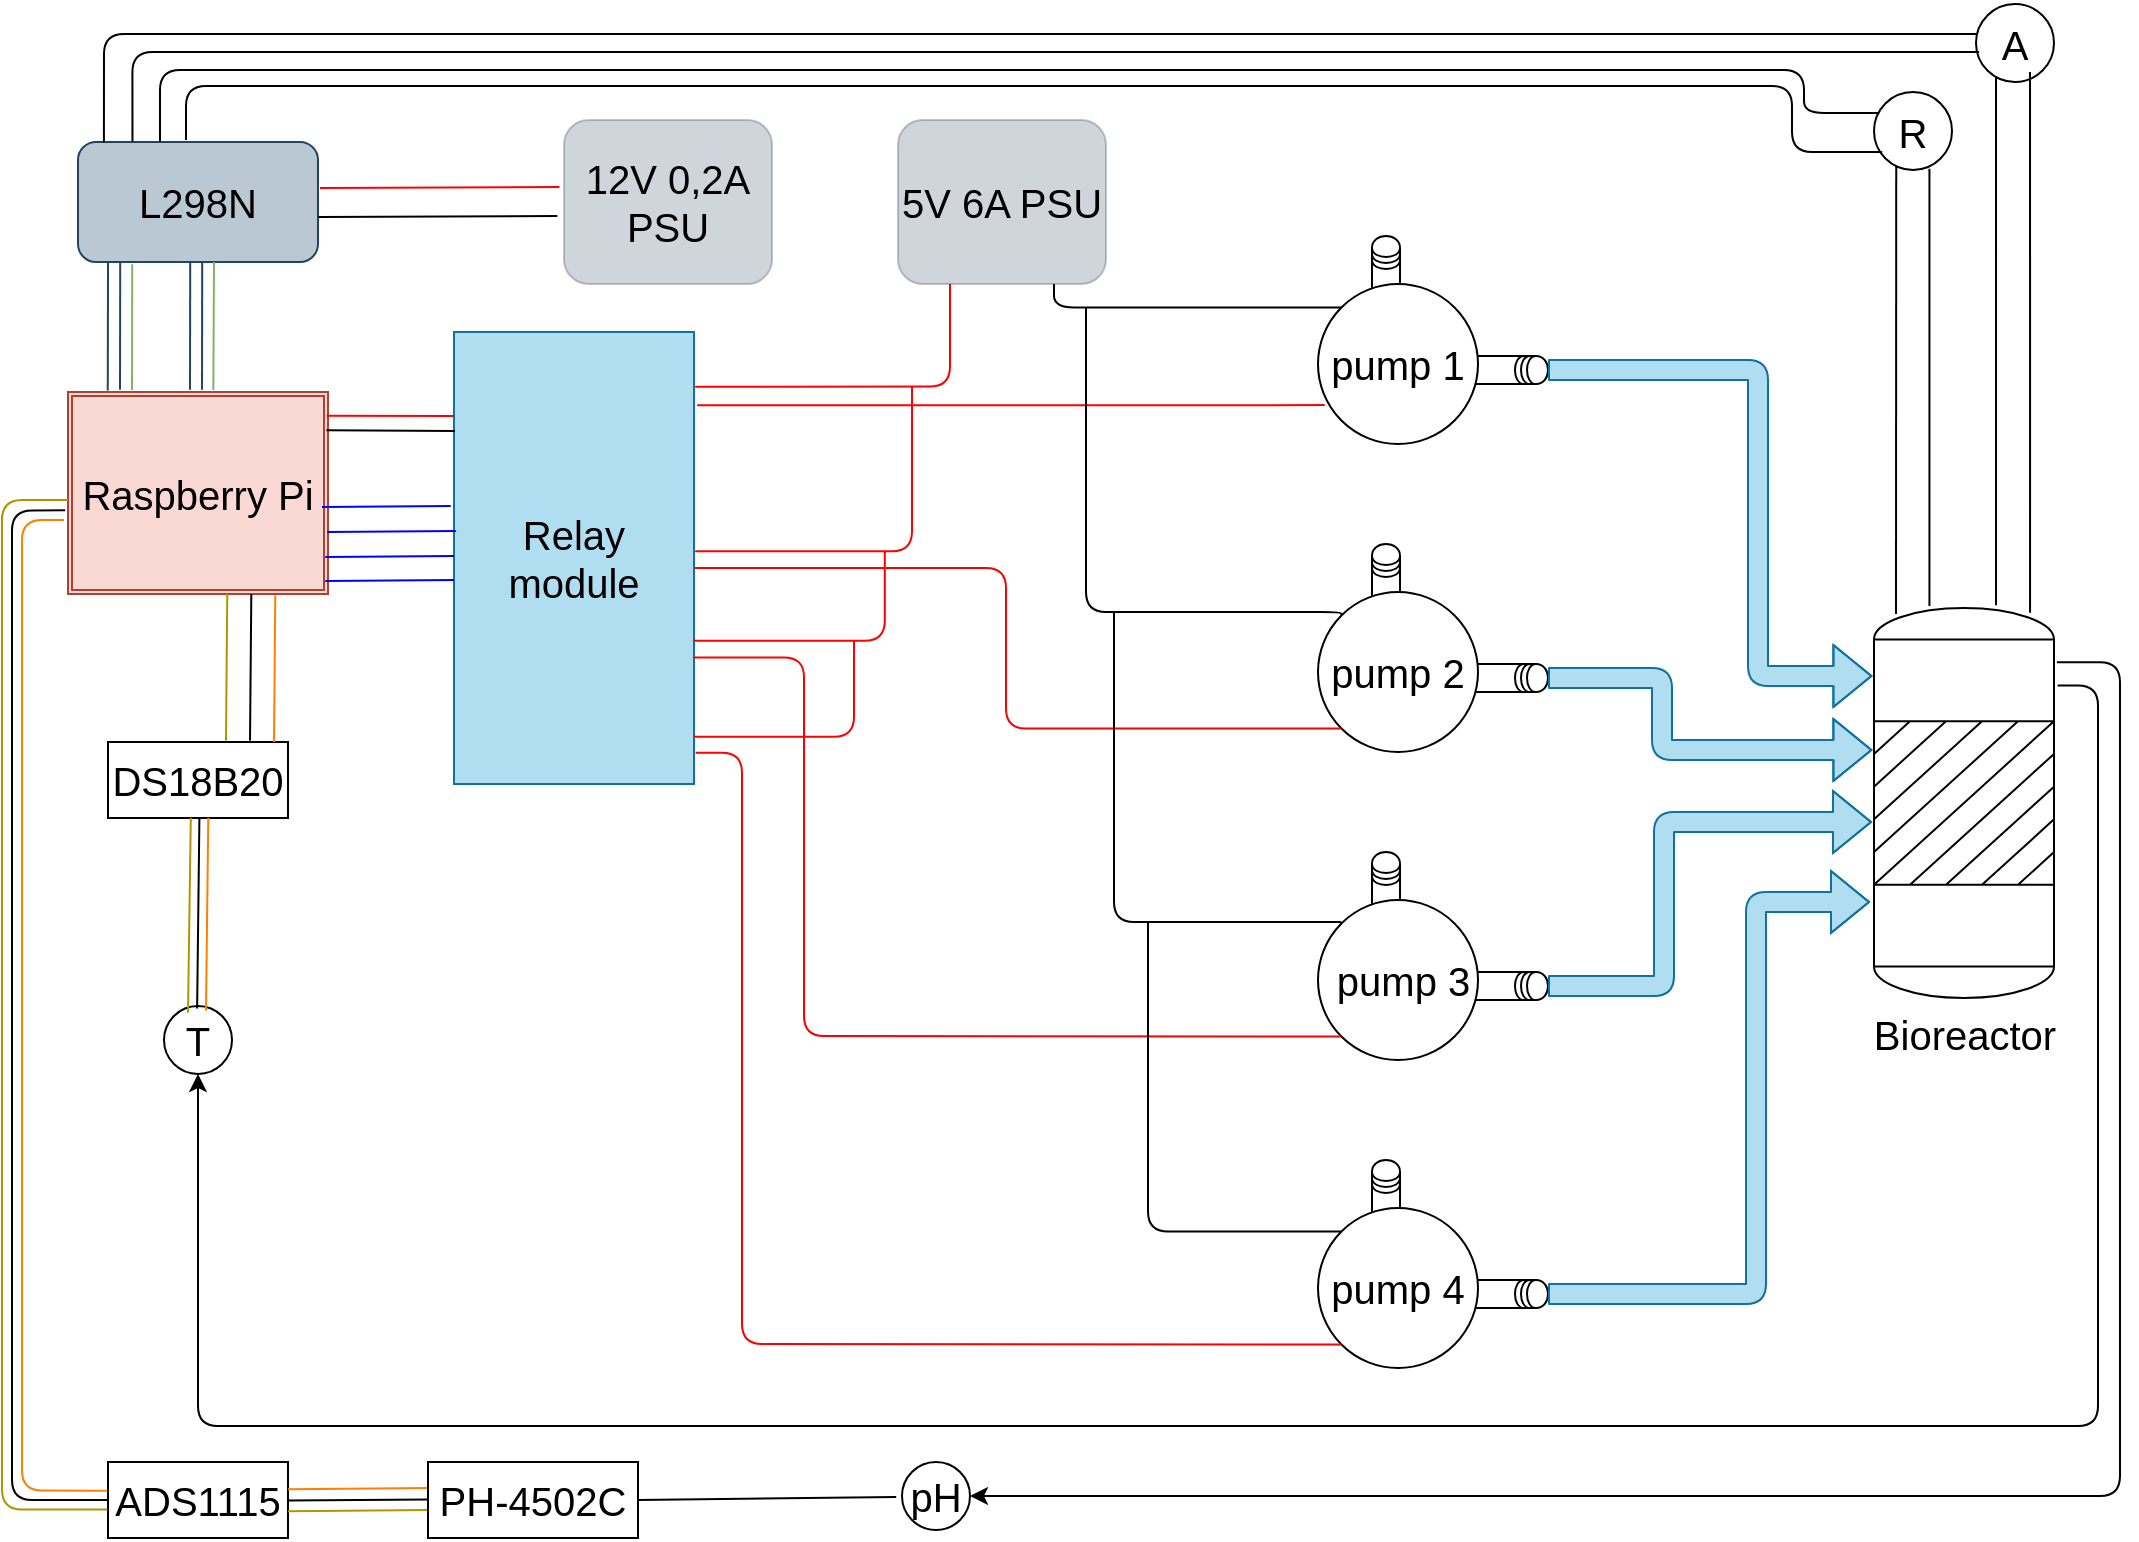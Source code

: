 <mxfile>
    <diagram id="8Ivfi7Xrlxy1uvxkMWFY" name="Page-1">
        <mxGraphModel dx="1785" dy="883" grid="0" gridSize="10" guides="1" tooltips="1" connect="1" arrows="1" fold="1" page="1" pageScale="1" pageWidth="1100" pageHeight="850" background="#ffffff" math="0" shadow="0">
            <root>
                <mxCell id="0"/>
                <mxCell id="1" parent="0"/>
                <mxCell id="34" value="" style="group;fontFamily=Helvetica;" parent="1" vertex="1" connectable="0">
                    <mxGeometry x="675" y="142" width="115" height="566" as="geometry"/>
                </mxCell>
                <mxCell id="19" value="" style="group;fontFamily=Helvetica;" parent="34" vertex="1" connectable="0">
                    <mxGeometry width="115" height="104" as="geometry"/>
                </mxCell>
                <mxCell id="17" value="" style="shape=datastore;whiteSpace=wrap;html=1;hachureGap=4;strokeColor=#000000;fontFamily=Helvetica;fontSize=20;fontColor=#000000;fillColor=#FFFFFF;gradientColor=none;rotation=90;" parent="19" vertex="1">
                    <mxGeometry x="84" y="43" width="14" height="48" as="geometry"/>
                </mxCell>
                <mxCell id="18" value="" style="shape=datastore;whiteSpace=wrap;html=1;hachureGap=4;strokeColor=#000000;fontFamily=Helvetica;fontSize=20;fontColor=#000000;fillColor=#FFFFFF;gradientColor=none;rotation=0;" parent="19" vertex="1">
                    <mxGeometry x="27" width="14" height="48" as="geometry"/>
                </mxCell>
                <mxCell id="15" value="pump 1" style="ellipse;whiteSpace=wrap;html=1;aspect=fixed;hachureGap=4;strokeColor=#000000;fontFamily=Helvetica;fontSize=20;fontColor=#000000;fillColor=#FFFFFF;gradientColor=none;" parent="19" vertex="1">
                    <mxGeometry y="24" width="80" height="80" as="geometry"/>
                </mxCell>
                <mxCell id="20" value="" style="group;fontFamily=Helvetica;" parent="34" vertex="1" connectable="0">
                    <mxGeometry y="462" width="115" height="104" as="geometry"/>
                </mxCell>
                <mxCell id="22" value="" style="shape=datastore;whiteSpace=wrap;html=1;hachureGap=4;strokeColor=#000000;fontFamily=Helvetica;fontSize=20;fontColor=#000000;fillColor=#FFFFFF;gradientColor=none;rotation=90;" parent="20" vertex="1">
                    <mxGeometry x="84" y="43" width="14" height="48" as="geometry"/>
                </mxCell>
                <mxCell id="23" value="" style="shape=datastore;whiteSpace=wrap;html=1;hachureGap=4;strokeColor=#000000;fontFamily=Helvetica;fontSize=20;fontColor=#000000;fillColor=#FFFFFF;gradientColor=none;rotation=0;" parent="20" vertex="1">
                    <mxGeometry x="27" width="14" height="48" as="geometry"/>
                </mxCell>
                <mxCell id="21" value="pump 4" style="ellipse;whiteSpace=wrap;html=1;aspect=fixed;hachureGap=4;strokeColor=#000000;fontFamily=Helvetica;fontSize=20;fontColor=#000000;fillColor=#FFFFFF;gradientColor=none;" parent="20" vertex="1">
                    <mxGeometry y="24" width="80" height="80" as="geometry"/>
                </mxCell>
                <mxCell id="25" value="" style="group;fontFamily=Helvetica;" parent="34" vertex="1" connectable="0">
                    <mxGeometry y="308" width="115" height="104" as="geometry"/>
                </mxCell>
                <mxCell id="33" style="edgeStyle=none;hachureGap=4;html=1;exitX=0.5;exitY=1;exitDx=0;exitDy=0;strokeColor=#000000;fontFamily=Helvetica;fontSize=16;fontColor=#000000;" parent="25" source="27" target="26" edge="1">
                    <mxGeometry relative="1" as="geometry"/>
                </mxCell>
                <mxCell id="27" value="" style="shape=datastore;whiteSpace=wrap;html=1;hachureGap=4;strokeColor=#000000;fontFamily=Helvetica;fontSize=20;fontColor=#000000;fillColor=#FFFFFF;gradientColor=none;rotation=90;" parent="25" vertex="1">
                    <mxGeometry x="84" y="43" width="14" height="48" as="geometry"/>
                </mxCell>
                <mxCell id="28" value="" style="shape=datastore;whiteSpace=wrap;html=1;hachureGap=4;strokeColor=#000000;fontFamily=Helvetica;fontSize=20;fontColor=#000000;fillColor=#FFFFFF;gradientColor=none;rotation=0;" parent="25" vertex="1">
                    <mxGeometry x="27" width="14" height="48" as="geometry"/>
                </mxCell>
                <mxCell id="26" value="&amp;nbsp;pump 3" style="ellipse;whiteSpace=wrap;html=1;aspect=fixed;hachureGap=4;strokeColor=#000000;fontFamily=Helvetica;fontSize=20;fontColor=#000000;fillColor=#FFFFFF;gradientColor=none;" parent="25" vertex="1">
                    <mxGeometry y="24" width="80" height="80" as="geometry"/>
                </mxCell>
                <mxCell id="29" value="" style="group;fontFamily=Helvetica;" parent="34" vertex="1" connectable="0">
                    <mxGeometry y="154" width="115" height="104" as="geometry"/>
                </mxCell>
                <mxCell id="31" value="" style="shape=datastore;whiteSpace=wrap;html=1;hachureGap=4;strokeColor=#000000;fontFamily=Helvetica;fontSize=20;fontColor=#000000;fillColor=#FFFFFF;gradientColor=none;rotation=90;" parent="29" vertex="1">
                    <mxGeometry x="84" y="43" width="14" height="48" as="geometry"/>
                </mxCell>
                <mxCell id="32" value="" style="shape=datastore;whiteSpace=wrap;html=1;hachureGap=4;strokeColor=#000000;fontFamily=Helvetica;fontSize=20;fontColor=#000000;fillColor=#FFFFFF;gradientColor=none;rotation=0;" parent="29" vertex="1">
                    <mxGeometry x="27" width="14" height="48" as="geometry"/>
                </mxCell>
                <mxCell id="30" value="pump 2" style="ellipse;whiteSpace=wrap;html=1;aspect=fixed;hachureGap=4;strokeColor=#000000;fontFamily=Helvetica;fontSize=20;fontColor=#000000;fillColor=#FFFFFF;gradientColor=none;" parent="29" vertex="1">
                    <mxGeometry y="24" width="80" height="80" as="geometry"/>
                </mxCell>
                <mxCell id="2" value="&lt;font color=&quot;#000000&quot;&gt;Raspberry Pi&lt;/font&gt;" style="shape=ext;double=1;rounded=0;whiteSpace=wrap;html=1;hachureGap=4;fontFamily=Helvetica;fontSize=20;fillColor=#fad9d5;strokeColor=#ae4132;" parent="1" vertex="1">
                    <mxGeometry x="50" y="220" width="130" height="101" as="geometry"/>
                </mxCell>
                <mxCell id="3" value="Bioreactor" style="shape=mxgraph.pid.vessels.reactor;html=1;pointerEvents=1;align=center;verticalLabelPosition=bottom;verticalAlign=top;dashed=0;hachureGap=4;strokeColor=#000000;fontFamily=Helvetica;fontSize=20;fontColor=#000000;fillColor=#FFFFFF;rounded=0;gradientColor=none;" parent="1" vertex="1">
                    <mxGeometry x="953" y="328" width="90" height="195" as="geometry"/>
                </mxCell>
                <mxCell id="7" value="&lt;font color=&quot;#000000&quot;&gt;Relay module&lt;/font&gt;" style="rounded=0;whiteSpace=wrap;html=1;hachureGap=4;fontFamily=Helvetica;fontSize=20;fillColor=#b1ddf0;strokeColor=#10739e;" parent="1" vertex="1">
                    <mxGeometry x="243" y="190" width="120" height="226" as="geometry"/>
                </mxCell>
                <mxCell id="40" style="edgeStyle=orthogonalEdgeStyle;hachureGap=4;html=1;exitX=0.75;exitY=1;exitDx=0;exitDy=0;entryX=0;entryY=0;entryDx=0;entryDy=0;strokeColor=#000000;fontFamily=Helvetica;fontSize=16;fontColor=#000000;endArrow=none;endFill=0;" parent="1" source="37" target="15" edge="1">
                    <mxGeometry relative="1" as="geometry">
                        <Array as="points">
                            <mxPoint x="543" y="178"/>
                        </Array>
                    </mxGeometry>
                </mxCell>
                <mxCell id="43" style="edgeStyle=orthogonalEdgeStyle;hachureGap=4;html=1;exitX=0.25;exitY=1;exitDx=0;exitDy=0;entryX=1.005;entryY=0.121;entryDx=0;entryDy=0;entryPerimeter=0;strokeColor=#FF0000;fontFamily=Helvetica;fontSize=16;fontColor=#000000;endArrow=none;endFill=0;" parent="1" source="37" target="7" edge="1">
                    <mxGeometry relative="1" as="geometry"/>
                </mxCell>
                <mxCell id="37" value="5V 6A PSU" style="rounded=1;whiteSpace=wrap;html=1;hachureGap=4;strokeColor=#314354;fontFamily=Helvetica;fontSize=20;fontColor=#000000;fillColor=#647687;opacity=30;" parent="1" vertex="1">
                    <mxGeometry x="465" y="84" width="104" height="82" as="geometry"/>
                </mxCell>
                <mxCell id="44" style="hachureGap=4;html=1;exitX=0.042;exitY=0.757;exitDx=0;exitDy=0;entryX=1.013;entryY=0.162;entryDx=0;entryDy=0;entryPerimeter=0;strokeColor=#FF0000;fontFamily=Helvetica;fontSize=16;fontColor=#000000;endArrow=none;endFill=0;exitPerimeter=0;" parent="1" source="15" target="7" edge="1">
                    <mxGeometry relative="1" as="geometry"/>
                </mxCell>
                <mxCell id="47" style="edgeStyle=orthogonalEdgeStyle;hachureGap=4;html=1;entryX=0;entryY=0;entryDx=0;entryDy=0;strokeColor=#000000;fontFamily=Helvetica;fontSize=16;fontColor=#000000;endArrow=none;endFill=0;" parent="1" target="30" edge="1">
                    <mxGeometry relative="1" as="geometry">
                        <Array as="points">
                            <mxPoint x="559" y="330"/>
                            <mxPoint x="687" y="330"/>
                        </Array>
                        <mxPoint x="559" y="178" as="sourcePoint"/>
                    </mxGeometry>
                </mxCell>
                <mxCell id="48" style="edgeStyle=orthogonalEdgeStyle;hachureGap=4;html=1;exitX=0;exitY=1;exitDx=0;exitDy=0;entryX=1.002;entryY=0.522;entryDx=0;entryDy=0;entryPerimeter=0;strokeColor=#FF0000;fontFamily=Helvetica;fontSize=16;fontColor=#000000;endArrow=none;endFill=0;" parent="1" source="30" target="7" edge="1">
                    <mxGeometry relative="1" as="geometry"/>
                </mxCell>
                <mxCell id="51" style="edgeStyle=orthogonalEdgeStyle;hachureGap=4;html=1;entryX=0;entryY=0;entryDx=0;entryDy=0;strokeColor=#000000;fontFamily=Helvetica;fontSize=16;fontColor=#000000;endArrow=none;endFill=0;" parent="1" target="26" edge="1">
                    <mxGeometry relative="1" as="geometry">
                        <Array as="points">
                            <mxPoint x="573" y="485"/>
                            <mxPoint x="687" y="485"/>
                        </Array>
                        <mxPoint x="573" y="330" as="sourcePoint"/>
                    </mxGeometry>
                </mxCell>
                <mxCell id="52" style="edgeStyle=orthogonalEdgeStyle;hachureGap=4;html=1;exitX=0;exitY=1;exitDx=0;exitDy=0;entryX=0.996;entryY=0.72;entryDx=0;entryDy=0;entryPerimeter=0;strokeColor=#FF0000;fontFamily=Helvetica;fontSize=16;fontColor=#000000;endArrow=none;endFill=0;" parent="1" source="26" target="7" edge="1">
                    <mxGeometry relative="1" as="geometry">
                        <Array as="points">
                            <mxPoint x="662" y="542"/>
                            <mxPoint x="418" y="542"/>
                            <mxPoint x="418" y="353"/>
                        </Array>
                    </mxGeometry>
                </mxCell>
                <mxCell id="54" style="edgeStyle=orthogonalEdgeStyle;hachureGap=4;html=1;entryX=0;entryY=0;entryDx=0;entryDy=0;strokeColor=#000000;fontFamily=Helvetica;fontSize=16;fontColor=#000000;endArrow=none;endFill=0;" parent="1" target="21" edge="1">
                    <mxGeometry relative="1" as="geometry">
                        <mxPoint x="590" y="485" as="sourcePoint"/>
                        <Array as="points">
                            <mxPoint x="590" y="640"/>
                        </Array>
                    </mxGeometry>
                </mxCell>
                <mxCell id="55" style="edgeStyle=orthogonalEdgeStyle;hachureGap=4;html=1;exitX=0;exitY=1;exitDx=0;exitDy=0;entryX=1.007;entryY=0.931;entryDx=0;entryDy=0;entryPerimeter=0;strokeColor=#FF0000;fontFamily=Helvetica;fontSize=16;fontColor=#000000;endArrow=none;endFill=0;" parent="1" source="21" target="7" edge="1">
                    <mxGeometry relative="1" as="geometry">
                        <Array as="points">
                            <mxPoint x="663" y="696"/>
                            <mxPoint x="387" y="696"/>
                            <mxPoint x="387" y="400"/>
                        </Array>
                    </mxGeometry>
                </mxCell>
                <mxCell id="58" style="hachureGap=4;html=1;exitX=0.995;exitY=0.118;exitDx=0;exitDy=0;entryX=0;entryY=0.186;entryDx=0;entryDy=0;entryPerimeter=0;strokeColor=#FF0000;fontFamily=Helvetica;fontSize=16;fontColor=#000000;endArrow=none;endFill=0;exitPerimeter=0;" parent="1" source="2" target="7" edge="1">
                    <mxGeometry relative="1" as="geometry">
                        <mxPoint x="277" y="169" as="sourcePoint"/>
                    </mxGeometry>
                </mxCell>
                <mxCell id="59" style="edgeStyle=none;hachureGap=4;html=1;exitX=0.994;exitY=0.189;exitDx=0;exitDy=0;entryX=0.004;entryY=0.219;entryDx=0;entryDy=0;strokeColor=#000000;fontFamily=Helvetica;fontSize=16;fontColor=#000000;endArrow=none;endFill=0;exitPerimeter=0;entryPerimeter=0;" parent="1" source="2" target="7" edge="1">
                    <mxGeometry relative="1" as="geometry">
                        <mxPoint x="329" y="169" as="sourcePoint"/>
                    </mxGeometry>
                </mxCell>
                <mxCell id="71" value="" style="endArrow=none;html=1;hachureGap=4;strokeColor=#0000FF;fontFamily=Helvetica;fontSize=16;fontColor=#000000;exitX=0.997;exitY=0.475;exitDx=0;exitDy=0;exitPerimeter=0;entryX=0.008;entryY=0.343;entryDx=0;entryDy=0;entryPerimeter=0;" parent="1" edge="1">
                    <mxGeometry width="50" height="50" relative="1" as="geometry">
                        <mxPoint x="179.61" y="289.975" as="sourcePoint"/>
                        <mxPoint x="243.96" y="289.518" as="targetPoint"/>
                    </mxGeometry>
                </mxCell>
                <mxCell id="74" value="" style="endArrow=none;html=1;hachureGap=4;strokeColor=#0000FF;fontFamily=Helvetica;fontSize=16;fontColor=#000000;exitX=0.997;exitY=0.475;exitDx=0;exitDy=0;exitPerimeter=0;entryX=0.008;entryY=0.343;entryDx=0;entryDy=0;entryPerimeter=0;" parent="1" edge="1">
                    <mxGeometry width="50" height="50" relative="1" as="geometry">
                        <mxPoint x="178.65" y="302.455" as="sourcePoint"/>
                        <mxPoint x="243.0" y="301.998" as="targetPoint"/>
                    </mxGeometry>
                </mxCell>
                <mxCell id="75" value="" style="endArrow=none;html=1;hachureGap=4;strokeColor=#0000FF;fontFamily=Helvetica;fontSize=16;fontColor=#000000;exitX=0.997;exitY=0.475;exitDx=0;exitDy=0;exitPerimeter=0;entryX=0.008;entryY=0.343;entryDx=0;entryDy=0;entryPerimeter=0;" parent="1" edge="1">
                    <mxGeometry width="50" height="50" relative="1" as="geometry">
                        <mxPoint x="177.0" y="277.455" as="sourcePoint"/>
                        <mxPoint x="241.35" y="276.998" as="targetPoint"/>
                    </mxGeometry>
                </mxCell>
                <mxCell id="76" value="" style="endArrow=none;html=1;hachureGap=4;strokeColor=#0000FF;fontFamily=Helvetica;fontSize=16;fontColor=#000000;exitX=0.997;exitY=0.475;exitDx=0;exitDy=0;exitPerimeter=0;entryX=0.008;entryY=0.343;entryDx=0;entryDy=0;entryPerimeter=0;" parent="1" edge="1">
                    <mxGeometry width="50" height="50" relative="1" as="geometry">
                        <mxPoint x="178.65" y="314.455" as="sourcePoint"/>
                        <mxPoint x="243.0" y="313.998" as="targetPoint"/>
                    </mxGeometry>
                </mxCell>
                <mxCell id="78" value="DS18B20" style="rounded=0;whiteSpace=wrap;html=1;hachureGap=4;strokeColor=#000000;strokeWidth=1;fontFamily=Helvetica;fontSize=20;fontColor=#000000;fillColor=#FFFFFF;gradientColor=none;" parent="1" vertex="1">
                    <mxGeometry x="70" y="395" width="90" height="38" as="geometry"/>
                </mxCell>
                <mxCell id="79" value="" style="endArrow=none;html=1;hachureGap=4;strokeColor=#000000;fontFamily=Helvetica;fontSize=16;fontColor=#000000;entryX=0.705;entryY=1;entryDx=0;entryDy=0;entryPerimeter=0;exitX=0.789;exitY=-0.018;exitDx=0;exitDy=0;exitPerimeter=0;" parent="1" source="78" target="2" edge="1">
                    <mxGeometry width="50" height="50" relative="1" as="geometry">
                        <mxPoint x="129" y="395" as="sourcePoint"/>
                        <mxPoint x="179" y="345" as="targetPoint"/>
                    </mxGeometry>
                </mxCell>
                <mxCell id="80" value="" style="endArrow=none;html=1;hachureGap=4;strokeColor=#B09500;fontFamily=Helvetica;fontSize=16;fontColor=#000000;entryX=0.705;entryY=1;entryDx=0;entryDy=0;entryPerimeter=0;exitX=0.789;exitY=-0.018;exitDx=0;exitDy=0;exitPerimeter=0;fillColor=#e3c800;" parent="1" edge="1">
                    <mxGeometry width="50" height="50" relative="1" as="geometry">
                        <mxPoint x="129" y="394.316" as="sourcePoint"/>
                        <mxPoint x="129.64" y="321" as="targetPoint"/>
                    </mxGeometry>
                </mxCell>
                <mxCell id="81" value="" style="endArrow=none;html=1;hachureGap=4;strokeColor=#FF8000;fontFamily=Helvetica;fontSize=16;fontColor=#000000;entryX=0.705;entryY=1;entryDx=0;entryDy=0;entryPerimeter=0;exitX=0.789;exitY=-0.018;exitDx=0;exitDy=0;exitPerimeter=0;" parent="1" edge="1">
                    <mxGeometry width="50" height="50" relative="1" as="geometry">
                        <mxPoint x="153" y="394.996" as="sourcePoint"/>
                        <mxPoint x="153.64" y="321.68" as="targetPoint"/>
                    </mxGeometry>
                </mxCell>
                <mxCell id="99" style="edgeStyle=orthogonalEdgeStyle;hachureGap=4;html=1;exitX=0.5;exitY=1;exitDx=0;exitDy=0;strokeColor=#000000;fontFamily=Helvetica;fontSize=16;fontColor=#000000;endArrow=none;endFill=0;entryX=1.02;entryY=0.199;entryDx=0;entryDy=0;entryPerimeter=0;startArrow=classic;startFill=1;" parent="1" source="85" target="3" edge="1">
                    <mxGeometry relative="1" as="geometry">
                        <mxPoint x="952" y="486" as="targetPoint"/>
                        <Array as="points">
                            <mxPoint x="115" y="737"/>
                            <mxPoint x="1065" y="737"/>
                            <mxPoint x="1065" y="367"/>
                        </Array>
                    </mxGeometry>
                </mxCell>
                <mxCell id="85" value="T" style="ellipse;whiteSpace=wrap;html=1;aspect=fixed;hachureGap=4;strokeColor=#000000;strokeWidth=1;fontFamily=Helvetica;fontSize=20;fontColor=#000000;fillColor=#FFFFFF;gradientColor=none;" parent="1" vertex="1">
                    <mxGeometry x="98" y="527" width="34" height="34" as="geometry"/>
                </mxCell>
                <mxCell id="86" value="" style="endArrow=none;html=1;hachureGap=4;strokeColor=#B09500;fontFamily=Helvetica;fontSize=16;fontColor=#000000;entryX=0.46;entryY=0.996;entryDx=0;entryDy=0;entryPerimeter=0;exitX=0.789;exitY=-0.018;exitDx=0;exitDy=0;exitPerimeter=0;fillColor=#e3c800;" parent="1" target="78" edge="1">
                    <mxGeometry width="50" height="50" relative="1" as="geometry">
                        <mxPoint x="110" y="530.316" as="sourcePoint"/>
                        <mxPoint x="110.64" y="457" as="targetPoint"/>
                    </mxGeometry>
                </mxCell>
                <mxCell id="88" value="" style="endArrow=none;html=1;hachureGap=4;strokeColor=#FF8000;fontFamily=Helvetica;fontSize=16;fontColor=#000000;entryX=0.557;entryY=0.998;entryDx=0;entryDy=0;entryPerimeter=0;exitX=0.789;exitY=-0.018;exitDx=0;exitDy=0;exitPerimeter=0;" parent="1" target="78" edge="1">
                    <mxGeometry width="50" height="50" relative="1" as="geometry">
                        <mxPoint x="119" y="529.316" as="sourcePoint"/>
                        <mxPoint x="119.64" y="456" as="targetPoint"/>
                    </mxGeometry>
                </mxCell>
                <mxCell id="89" value="" style="endArrow=none;html=1;hachureGap=4;strokeColor=#000000;fontFamily=Helvetica;fontSize=16;fontColor=#000000;entryX=0.46;entryY=0.996;entryDx=0;entryDy=0;entryPerimeter=0;exitX=0.487;exitY=0.038;exitDx=0;exitDy=0;exitPerimeter=0;" parent="1" source="85" edge="1">
                    <mxGeometry width="50" height="50" relative="1" as="geometry">
                        <mxPoint x="114.3" y="530.466" as="sourcePoint"/>
                        <mxPoint x="115.7" y="432.998" as="targetPoint"/>
                    </mxGeometry>
                </mxCell>
                <mxCell id="92" value="ADS1115" style="rounded=0;whiteSpace=wrap;html=1;hachureGap=4;strokeColor=#000000;strokeWidth=1;fontFamily=Helvetica;fontSize=20;fontColor=#000000;fillColor=#FFFFFF;gradientColor=none;" parent="1" vertex="1">
                    <mxGeometry x="70" y="755" width="90" height="38" as="geometry"/>
                </mxCell>
                <mxCell id="93" value="" style="endArrow=none;html=1;hachureGap=4;strokeColor=#000000;fontFamily=Helvetica;fontSize=16;fontColor=#000000;edgeStyle=orthogonalEdgeStyle;exitX=0;exitY=0.5;exitDx=0;exitDy=0;entryX=-0.011;entryY=0.586;entryDx=0;entryDy=0;entryPerimeter=0;" parent="1" source="92" target="2" edge="1">
                    <mxGeometry width="50" height="50" relative="1" as="geometry">
                        <mxPoint x="105" y="710" as="sourcePoint"/>
                        <mxPoint x="49" y="270" as="targetPoint"/>
                        <Array as="points">
                            <mxPoint x="22" y="774"/>
                            <mxPoint x="22" y="279"/>
                        </Array>
                    </mxGeometry>
                </mxCell>
                <mxCell id="94" value="" style="endArrow=none;html=1;hachureGap=4;strokeColor=#FF8000;fontFamily=Helvetica;fontSize=16;fontColor=#000000;edgeStyle=orthogonalEdgeStyle;exitX=-0.004;exitY=0.377;exitDx=0;exitDy=0;exitPerimeter=0;" parent="1" source="92" edge="1">
                    <mxGeometry width="50" height="50" relative="1" as="geometry">
                        <mxPoint x="74" y="777.0" as="sourcePoint"/>
                        <mxPoint x="48" y="284" as="targetPoint"/>
                        <Array as="points">
                            <mxPoint x="27" y="769"/>
                            <mxPoint x="27" y="284"/>
                            <mxPoint x="48" y="284"/>
                        </Array>
                    </mxGeometry>
                </mxCell>
                <mxCell id="95" value="" style="endArrow=none;html=1;hachureGap=4;strokeColor=#B09500;fontFamily=Helvetica;fontSize=16;fontColor=#000000;edgeStyle=orthogonalEdgeStyle;exitX=-0.004;exitY=0.624;exitDx=0;exitDy=0;exitPerimeter=0;fillColor=#e3c800;" parent="1" source="92" target="2" edge="1">
                    <mxGeometry width="50" height="50" relative="1" as="geometry">
                        <mxPoint x="62.5" y="783" as="sourcePoint"/>
                        <mxPoint x="41.5" y="279" as="targetPoint"/>
                        <Array as="points">
                            <mxPoint x="17" y="779"/>
                            <mxPoint x="17" y="274"/>
                        </Array>
                    </mxGeometry>
                </mxCell>
                <mxCell id="98" style="edgeStyle=orthogonalEdgeStyle;hachureGap=4;html=1;exitX=1;exitY=0.5;exitDx=0;exitDy=0;entryX=1.016;entryY=0.139;entryDx=0;entryDy=0;entryPerimeter=0;strokeColor=#000000;fontFamily=Helvetica;fontSize=16;fontColor=#000000;endArrow=none;endFill=0;startArrow=classic;startFill=1;" parent="1" source="97" target="3" edge="1">
                    <mxGeometry relative="1" as="geometry">
                        <Array as="points">
                            <mxPoint x="1076" y="772"/>
                            <mxPoint x="1076" y="355"/>
                        </Array>
                    </mxGeometry>
                </mxCell>
                <mxCell id="97" value="pH" style="ellipse;whiteSpace=wrap;html=1;aspect=fixed;hachureGap=4;strokeColor=#000000;strokeWidth=1;fontFamily=Helvetica;fontSize=20;fontColor=#000000;fillColor=#FFFFFF;gradientColor=none;" parent="1" vertex="1">
                    <mxGeometry x="467" y="755" width="34" height="34" as="geometry"/>
                </mxCell>
                <mxCell id="101" style="edgeStyle=orthogonalEdgeStyle;hachureGap=4;html=1;exitX=0.5;exitY=0;exitDx=0;exitDy=0;strokeColor=#10739e;fontFamily=Helvetica;fontSize=16;fontColor=#000000;endArrow=classic;endFill=1;shape=flexArrow;fillColor=#b1ddf0;" parent="1" source="27" edge="1">
                    <mxGeometry relative="1" as="geometry">
                        <Array as="points">
                            <mxPoint x="848" y="517"/>
                            <mxPoint x="848" y="435"/>
                        </Array>
                        <mxPoint x="952" y="435" as="targetPoint"/>
                    </mxGeometry>
                </mxCell>
                <mxCell id="106" value="" style="endArrow=none;html=1;hachureGap=4;strokeColor=#000000;fontFamily=Helvetica;fontSize=16;fontColor=#FF0000;exitX=0.999;exitY=0.711;exitDx=0;exitDy=0;exitPerimeter=0;entryX=0.009;entryY=0.777;entryDx=0;entryDy=0;entryPerimeter=0;fillColor=#e3c800;" parent="1" edge="1">
                    <mxGeometry width="50" height="50" relative="1" as="geometry">
                        <mxPoint x="160.0" y="774.298" as="sourcePoint"/>
                        <mxPoint x="230.396" y="773.698" as="targetPoint"/>
                    </mxGeometry>
                </mxCell>
                <mxCell id="107" value="" style="endArrow=none;html=1;hachureGap=4;strokeColor=#FF8000;fontFamily=Helvetica;fontSize=16;fontColor=#FF0000;exitX=0.999;exitY=0.711;exitDx=0;exitDy=0;exitPerimeter=0;entryX=0.009;entryY=0.777;entryDx=0;entryDy=0;entryPerimeter=0;fillColor=#e51400;" parent="1" edge="1">
                    <mxGeometry width="50" height="50" relative="1" as="geometry">
                        <mxPoint x="160" y="768.598" as="sourcePoint"/>
                        <mxPoint x="230.396" y="767.998" as="targetPoint"/>
                    </mxGeometry>
                </mxCell>
                <mxCell id="108" value="" style="endArrow=none;html=1;hachureGap=4;strokeColor=#B09500;fontFamily=Helvetica;fontSize=16;fontColor=#FF0000;exitX=0.999;exitY=0.711;exitDx=0;exitDy=0;exitPerimeter=0;entryX=0.009;entryY=0.777;entryDx=0;entryDy=0;entryPerimeter=0;fillColor=#e3c800;" parent="1" edge="1">
                    <mxGeometry width="50" height="50" relative="1" as="geometry">
                        <mxPoint x="160" y="779.598" as="sourcePoint"/>
                        <mxPoint x="230.396" y="778.998" as="targetPoint"/>
                    </mxGeometry>
                </mxCell>
                <mxCell id="109" value="PH-4502C" style="rounded=0;whiteSpace=wrap;html=1;hachureGap=4;strokeColor=#000000;strokeWidth=1;fontFamily=Helvetica;fontSize=20;fontColor=#000000;fillColor=#FFFFFF;gradientColor=none;" parent="1" vertex="1">
                    <mxGeometry x="230" y="755" width="105" height="38" as="geometry"/>
                </mxCell>
                <mxCell id="110" value="" style="endArrow=none;html=1;hachureGap=4;fontFamily=Helvetica;fontSize=16;fontColor=#FF0000;exitX=1;exitY=0.5;exitDx=0;exitDy=0;entryX=-0.085;entryY=0.513;entryDx=0;entryDy=0;entryPerimeter=0;strokeColor=#000000;" parent="1" source="109" target="97" edge="1">
                    <mxGeometry width="50" height="50" relative="1" as="geometry">
                        <mxPoint x="369" y="815" as="sourcePoint"/>
                        <mxPoint x="419" y="765" as="targetPoint"/>
                    </mxGeometry>
                </mxCell>
                <mxCell id="111" style="edgeStyle=orthogonalEdgeStyle;hachureGap=4;html=1;exitX=0.5;exitY=0;exitDx=0;exitDy=0;strokeColor=#10739e;fontFamily=Helvetica;fontSize=16;fontColor=#FF0000;shape=flexArrow;entryX=-0.009;entryY=0.364;entryDx=0;entryDy=0;entryPerimeter=0;fillColor=#b1ddf0;" parent="1" source="31" target="3" edge="1">
                    <mxGeometry relative="1" as="geometry">
                        <mxPoint x="950" y="399" as="targetPoint"/>
                        <Array as="points">
                            <mxPoint x="847" y="363"/>
                            <mxPoint x="847" y="399"/>
                        </Array>
                    </mxGeometry>
                </mxCell>
                <mxCell id="112" style="edgeStyle=orthogonalEdgeStyle;hachureGap=4;html=1;exitX=0.5;exitY=0;exitDx=0;exitDy=0;strokeColor=#10739e;fontFamily=Helvetica;fontSize=16;fontColor=#FF0000;endArrow=classic;endFill=1;shape=flexArrow;fillColor=#b1ddf0;" parent="1" source="22" edge="1">
                    <mxGeometry relative="1" as="geometry">
                        <mxPoint x="951" y="475" as="targetPoint"/>
                        <Array as="points">
                            <mxPoint x="894" y="671"/>
                            <mxPoint x="894" y="475"/>
                        </Array>
                    </mxGeometry>
                </mxCell>
                <mxCell id="113" style="edgeStyle=orthogonalEdgeStyle;hachureGap=4;html=1;exitX=0.5;exitY=0;exitDx=0;exitDy=0;entryX=-0.009;entryY=0.172;entryDx=0;entryDy=0;entryPerimeter=0;strokeColor=#10739e;fontFamily=Helvetica;fontSize=16;fontColor=#FF0000;endArrow=classic;endFill=1;shape=flexArrow;fillColor=#b1ddf0;" parent="1" source="17" target="3" edge="1">
                    <mxGeometry relative="1" as="geometry">
                        <Array as="points">
                            <mxPoint x="895" y="209"/>
                            <mxPoint x="895" y="362"/>
                            <mxPoint x="952" y="362"/>
                        </Array>
                    </mxGeometry>
                </mxCell>
                <mxCell id="114" style="edgeStyle=orthogonalEdgeStyle;hachureGap=4;html=1;exitX=1.005;exitY=0.485;exitDx=0;exitDy=0;strokeColor=#FF0000;fontFamily=Helvetica;fontSize=16;fontColor=#000000;endArrow=none;endFill=0;exitPerimeter=0;" parent="1" source="7" edge="1">
                    <mxGeometry relative="1" as="geometry">
                        <mxPoint x="696.716" y="398.284" as="sourcePoint"/>
                        <mxPoint x="472" y="217" as="targetPoint"/>
                        <Array as="points">
                            <mxPoint x="472" y="300"/>
                            <mxPoint x="472" y="217"/>
                        </Array>
                    </mxGeometry>
                </mxCell>
                <mxCell id="115" style="edgeStyle=orthogonalEdgeStyle;hachureGap=4;html=1;exitX=0.997;exitY=0.683;exitDx=0;exitDy=0;strokeColor=#FF0000;fontFamily=Helvetica;fontSize=16;fontColor=#000000;endArrow=none;endFill=0;exitPerimeter=0;" parent="1" source="7" edge="1">
                    <mxGeometry relative="1" as="geometry">
                        <mxPoint x="346" y="382.61" as="sourcePoint"/>
                        <mxPoint x="458.4" y="300" as="targetPoint"/>
                        <Array as="points">
                            <mxPoint x="458" y="344"/>
                        </Array>
                    </mxGeometry>
                </mxCell>
                <mxCell id="116" style="edgeStyle=orthogonalEdgeStyle;hachureGap=4;html=1;exitX=0.997;exitY=0.683;exitDx=0;exitDy=0;strokeColor=#FF0000;fontFamily=Helvetica;fontSize=16;fontColor=#000000;endArrow=none;endFill=0;exitPerimeter=0;" parent="1" edge="1">
                    <mxGeometry relative="1" as="geometry">
                        <mxPoint x="363.0" y="392.358" as="sourcePoint"/>
                        <mxPoint x="443" y="344" as="targetPoint"/>
                        <Array as="points">
                            <mxPoint x="443" y="392"/>
                        </Array>
                    </mxGeometry>
                </mxCell>
                <mxCell id="117" value="&lt;font color=&quot;#000000&quot;&gt;L298N&lt;/font&gt;" style="rounded=1;whiteSpace=wrap;html=1;hachureGap=4;fontFamily=Helvetica;fontSize=20;fillColor=#bac8d3;strokeColor=#23445d;" parent="1" vertex="1">
                    <mxGeometry x="55" y="95" width="120" height="60" as="geometry"/>
                </mxCell>
                <mxCell id="119" value="12V 0,2A PSU" style="rounded=1;whiteSpace=wrap;html=1;hachureGap=4;strokeColor=#314354;fontFamily=Helvetica;fontSize=20;fontColor=#000000;fillColor=#647687;opacity=30;strokeWidth=1;" parent="1" vertex="1">
                    <mxGeometry x="298" y="84" width="104" height="82" as="geometry"/>
                </mxCell>
                <mxCell id="121" value="" style="endArrow=none;html=1;hachureGap=4;strokeColor=#FF0000;fontFamily=Helvetica;fontSize=16;fontColor=#000000;entryX=-0.022;entryY=0.409;entryDx=0;entryDy=0;entryPerimeter=0;" parent="1" target="119" edge="1">
                    <mxGeometry width="50" height="50" relative="1" as="geometry">
                        <mxPoint x="176" y="118" as="sourcePoint"/>
                        <mxPoint x="251" y="100" as="targetPoint"/>
                    </mxGeometry>
                </mxCell>
                <mxCell id="122" value="" style="endArrow=none;html=1;hachureGap=4;strokeColor=#000000;fontFamily=Helvetica;fontSize=16;fontColor=#000000;entryX=-0.022;entryY=0.409;entryDx=0;entryDy=0;entryPerimeter=0;" parent="1" edge="1">
                    <mxGeometry width="50" height="50" relative="1" as="geometry">
                        <mxPoint x="175" y="132.46" as="sourcePoint"/>
                        <mxPoint x="294.712" y="131.998" as="targetPoint"/>
                    </mxGeometry>
                </mxCell>
                <mxCell id="123" value="" style="endArrow=none;html=1;hachureGap=4;strokeColor=#23445d;fontFamily=Helvetica;fontSize=16;fontColor=#000000;exitX=0.125;exitY=1.007;exitDx=0;exitDy=0;exitPerimeter=0;entryX=0.153;entryY=-0.007;entryDx=0;entryDy=0;entryPerimeter=0;fillColor=#bac8d3;" parent="1" source="117" target="2" edge="1">
                    <mxGeometry width="50" height="50" relative="1" as="geometry">
                        <mxPoint x="70" y="158" as="sourcePoint"/>
                        <mxPoint x="70" y="216" as="targetPoint"/>
                    </mxGeometry>
                </mxCell>
                <mxCell id="124" value="" style="endArrow=none;html=1;hachureGap=4;strokeColor=#23445d;fontFamily=Helvetica;fontSize=16;fontColor=#000000;exitX=0.125;exitY=1.007;exitDx=0;exitDy=0;exitPerimeter=0;entryX=0.153;entryY=-0.007;entryDx=0;entryDy=0;entryPerimeter=0;fillColor=#bac8d3;" parent="1" edge="1">
                    <mxGeometry width="50" height="50" relative="1" as="geometry">
                        <mxPoint x="76.11" y="155.0" as="sourcePoint"/>
                        <mxPoint x="76.0" y="218.873" as="targetPoint"/>
                    </mxGeometry>
                </mxCell>
                <mxCell id="125" value="" style="endArrow=none;html=1;hachureGap=4;strokeColor=#82b366;fontFamily=Helvetica;fontSize=16;fontColor=#000000;exitX=0.125;exitY=1.007;exitDx=0;exitDy=0;exitPerimeter=0;fillColor=#d5e8d4;gradientColor=#97d077;" parent="1" edge="1">
                    <mxGeometry width="50" height="50" relative="1" as="geometry">
                        <mxPoint x="82.11" y="156.13" as="sourcePoint"/>
                        <mxPoint x="82" y="219" as="targetPoint"/>
                    </mxGeometry>
                </mxCell>
                <mxCell id="126" value="" style="endArrow=none;html=1;hachureGap=4;strokeColor=#23445d;fontFamily=Helvetica;fontSize=16;fontColor=#000000;exitX=0.125;exitY=1.007;exitDx=0;exitDy=0;exitPerimeter=0;entryX=0.153;entryY=-0.007;entryDx=0;entryDy=0;entryPerimeter=0;fillColor=#bac8d3;" parent="1" edge="1">
                    <mxGeometry width="50" height="50" relative="1" as="geometry">
                        <mxPoint x="111.11" y="155" as="sourcePoint"/>
                        <mxPoint x="111" y="218.873" as="targetPoint"/>
                    </mxGeometry>
                </mxCell>
                <mxCell id="127" value="" style="endArrow=none;html=1;hachureGap=4;strokeColor=#23445d;fontFamily=Helvetica;fontSize=16;fontColor=#000000;exitX=0.125;exitY=1.007;exitDx=0;exitDy=0;exitPerimeter=0;entryX=0.153;entryY=-0.007;entryDx=0;entryDy=0;entryPerimeter=0;fillColor=#bac8d3;" parent="1" edge="1">
                    <mxGeometry width="50" height="50" relative="1" as="geometry">
                        <mxPoint x="117.11" y="155" as="sourcePoint"/>
                        <mxPoint x="117" y="218.873" as="targetPoint"/>
                    </mxGeometry>
                </mxCell>
                <mxCell id="128" value="" style="endArrow=none;html=1;hachureGap=4;strokeColor=#82b366;fontFamily=Helvetica;fontSize=16;fontColor=#000000;exitX=0.125;exitY=1.007;exitDx=0;exitDy=0;exitPerimeter=0;entryX=0.559;entryY=-0.01;entryDx=0;entryDy=0;entryPerimeter=0;fillColor=#d5e8d4;gradientColor=#97d077;" parent="1" edge="1" target="2">
                    <mxGeometry width="50" height="50" relative="1" as="geometry">
                        <mxPoint x="123.0" y="155" as="sourcePoint"/>
                        <mxPoint x="123.0" y="217.052" as="targetPoint"/>
                    </mxGeometry>
                </mxCell>
                <mxCell id="136" style="hachureGap=4;html=1;exitX=0.285;exitY=0.946;exitDx=0;exitDy=0;strokeColor=#000000;fontFamily=Helvetica;fontSize=16;fontColor=#000000;startArrow=none;startFill=0;endArrow=none;endFill=0;exitPerimeter=0;" parent="1" source="129" edge="1">
                    <mxGeometry relative="1" as="geometry">
                        <mxPoint x="964" y="331" as="targetPoint"/>
                    </mxGeometry>
                </mxCell>
                <mxCell id="129" value="R" style="ellipse;whiteSpace=wrap;html=1;aspect=fixed;hachureGap=4;fontFamily=Helvetica;fontSize=20;fillColor=none;strokeColor=#000000;fontColor=#000000;" parent="1" vertex="1">
                    <mxGeometry x="953" y="70" width="39" height="39" as="geometry"/>
                </mxCell>
                <mxCell id="133" style="edgeStyle=none;hachureGap=4;html=1;exitX=0;exitY=0;exitDx=0;exitDy=0;strokeColor=#000000;fontFamily=Helvetica;fontSize=16;fontColor=#000000;startArrow=classic;startFill=1;endArrow=none;endFill=0;" parent="1" source="130" edge="1">
                    <mxGeometry relative="1" as="geometry">
                        <mxPoint x="1009.645" y="31.774" as="targetPoint"/>
                    </mxGeometry>
                </mxCell>
                <mxCell id="130" value="A" style="ellipse;whiteSpace=wrap;html=1;aspect=fixed;hachureGap=4;fontFamily=Helvetica;fontSize=20;fillColor=none;strokeColor=#000000;fontColor=#000000;" parent="1" vertex="1">
                    <mxGeometry x="1004" y="26" width="39" height="39" as="geometry"/>
                </mxCell>
                <mxCell id="131" value="" style="endArrow=none;html=1;hachureGap=4;strokeColor=#000000;fontFamily=Helvetica;fontSize=16;fontColor=#000000;endFill=0;exitX=0.108;exitY=0.005;exitDx=0;exitDy=0;exitPerimeter=0;edgeStyle=orthogonalEdgeStyle;" parent="1" source="117" target="130" edge="1">
                    <mxGeometry width="50" height="50" relative="1" as="geometry">
                        <mxPoint x="68" y="94" as="sourcePoint"/>
                        <mxPoint x="526" y="45" as="targetPoint"/>
                        <Array as="points">
                            <mxPoint x="68" y="41"/>
                        </Array>
                    </mxGeometry>
                </mxCell>
                <mxCell id="132" value="" style="endArrow=none;html=1;hachureGap=4;strokeColor=#000000;fontFamily=Helvetica;fontSize=16;fontColor=#000000;entryX=0.041;entryY=0.615;entryDx=0;entryDy=0;endFill=0;entryPerimeter=0;exitX=0.227;exitY=-0.005;exitDx=0;exitDy=0;exitPerimeter=0;edgeStyle=orthogonalEdgeStyle;" parent="1" source="117" target="130" edge="1">
                    <mxGeometry width="50" height="50" relative="1" as="geometry">
                        <mxPoint x="80" y="105" as="sourcePoint"/>
                        <mxPoint x="1019.711" y="41.711" as="targetPoint"/>
                        <Array as="points">
                            <mxPoint x="82" y="50"/>
                        </Array>
                    </mxGeometry>
                </mxCell>
                <mxCell id="134" value="" style="endArrow=none;html=1;hachureGap=4;strokeColor=#000000;fontFamily=Helvetica;fontSize=16;fontColor=#000000;endFill=0;entryX=0.061;entryY=0.269;entryDx=0;entryDy=0;entryPerimeter=0;edgeStyle=orthogonalEdgeStyle;" parent="1" source="117" target="129" edge="1">
                    <mxGeometry width="50" height="50" relative="1" as="geometry">
                        <mxPoint x="92.24" y="104.7" as="sourcePoint"/>
                        <mxPoint x="907" y="67" as="targetPoint"/>
                        <Array as="points">
                            <mxPoint x="96" y="59"/>
                            <mxPoint x="918" y="59"/>
                            <mxPoint x="918" y="81"/>
                        </Array>
                    </mxGeometry>
                </mxCell>
                <mxCell id="135" value="" style="endArrow=none;html=1;hachureGap=4;strokeColor=#000000;fontFamily=Helvetica;fontSize=16;fontColor=#000000;endFill=0;entryX=0.104;entryY=0.79;entryDx=0;entryDy=0;entryPerimeter=0;edgeStyle=orthogonalEdgeStyle;" parent="1" target="129" edge="1">
                    <mxGeometry width="50" height="50" relative="1" as="geometry">
                        <mxPoint x="109" y="94" as="sourcePoint"/>
                        <mxPoint x="968.379" y="88.991" as="targetPoint"/>
                        <Array as="points">
                            <mxPoint x="109" y="67"/>
                            <mxPoint x="912" y="67"/>
                            <mxPoint x="912" y="100"/>
                            <mxPoint x="957" y="100"/>
                        </Array>
                    </mxGeometry>
                </mxCell>
                <mxCell id="137" style="hachureGap=4;html=1;exitX=0.711;exitY=0.985;exitDx=0;exitDy=0;entryX=0.308;entryY=-0.005;entryDx=0;entryDy=0;entryPerimeter=0;strokeColor=#000000;fontFamily=Helvetica;fontSize=16;fontColor=#000000;startArrow=none;startFill=0;endArrow=none;endFill=0;exitPerimeter=0;" parent="1" source="129" target="3" edge="1">
                    <mxGeometry relative="1" as="geometry">
                        <mxPoint x="968.711" y="113.289" as="sourcePoint"/>
                        <mxPoint x="967.86" y="338.975" as="targetPoint"/>
                    </mxGeometry>
                </mxCell>
                <mxCell id="138" style="hachureGap=4;html=1;exitX=0.711;exitY=0.985;exitDx=0;exitDy=0;entryX=0.678;entryY=-0.007;entryDx=0;entryDy=0;entryPerimeter=0;strokeColor=#000000;fontFamily=Helvetica;fontSize=16;fontColor=#000000;startArrow=none;startFill=0;endArrow=none;endFill=0;exitPerimeter=0;" parent="1" target="3" edge="1">
                    <mxGeometry relative="1" as="geometry">
                        <mxPoint x="1014.009" y="62.005" as="sourcePoint"/>
                        <mxPoint x="1014" y="280.615" as="targetPoint"/>
                    </mxGeometry>
                </mxCell>
                <mxCell id="139" style="hachureGap=4;html=1;exitX=0.711;exitY=0.985;exitDx=0;exitDy=0;entryX=0.867;entryY=0.012;entryDx=0;entryDy=0;entryPerimeter=0;strokeColor=#000000;fontFamily=Helvetica;fontSize=16;fontColor=#000000;startArrow=none;startFill=0;endArrow=none;endFill=0;exitPerimeter=0;" parent="1" target="3" edge="1">
                    <mxGeometry relative="1" as="geometry">
                        <mxPoint x="1031.009" y="60.005" as="sourcePoint"/>
                        <mxPoint x="1031" y="278.615" as="targetPoint"/>
                    </mxGeometry>
                </mxCell>
            </root>
        </mxGraphModel>
    </diagram>
</mxfile>
